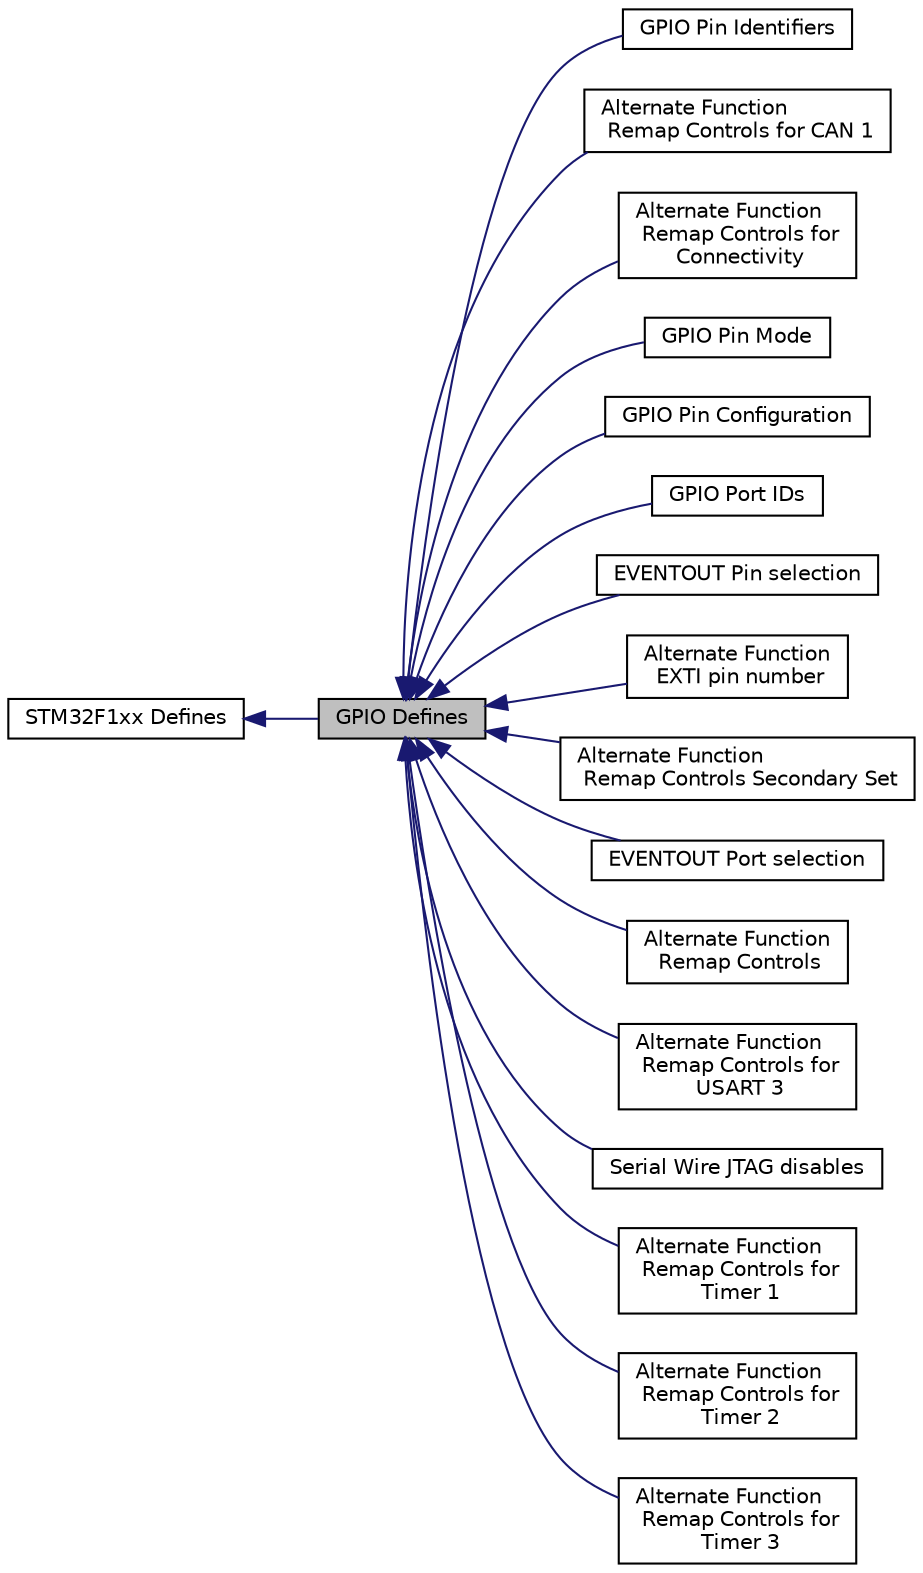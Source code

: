 digraph "GPIO Defines"
{
  edge [fontname="Helvetica",fontsize="10",labelfontname="Helvetica",labelfontsize="10"];
  node [fontname="Helvetica",fontsize="10",shape=record];
  rankdir=LR;
  Node17 [label="GPIO Pin Identifiers",height=0.2,width=0.4,color="black", fillcolor="white", style="filled",URL="$group__gpio__pin__id.html"];
  Node10 [label="Alternate Function\l Remap Controls for CAN 1",height=0.2,width=0.4,color="black", fillcolor="white", style="filled",URL="$group__afio__remap__can1.html"];
  Node7 [label="Alternate Function\l Remap Controls for\l Connectivity",height=0.2,width=0.4,color="black", fillcolor="white", style="filled",URL="$group__afio__remap__cld.html",tooltip="Line Devices only."];
  Node1 [label="STM32F1xx Defines",height=0.2,width=0.4,color="black", fillcolor="white", style="filled",URL="$group__STM32F1xx__defines.html",tooltip="Defined Constants and Types for the STM32F1xx series."];
  Node4 [label="GPIO Pin Mode",height=0.2,width=0.4,color="black", fillcolor="white", style="filled",URL="$group__gpio__mode.html"];
  Node3 [label="GPIO Pin Configuration",height=0.2,width=0.4,color="black", fillcolor="white", style="filled",URL="$group__gpio__cnf.html",tooltip="If mode specifies input, configuration can be."];
  Node2 [label="GPIO Port IDs",height=0.2,width=0.4,color="black", fillcolor="white", style="filled",URL="$group__gpio__port__id.html"];
  Node6 [label="EVENTOUT Pin selection",height=0.2,width=0.4,color="black", fillcolor="white", style="filled",URL="$group__afio__evcr__pin.html"];
  Node16 [label="Alternate Function\l EXTI pin number",height=0.2,width=0.4,color="black", fillcolor="white", style="filled",URL="$group__afio__exti.html"];
  Node0 [label="GPIO Defines",height=0.2,width=0.4,color="black", fillcolor="grey75", style="filled" fontcolor="black"];
  Node15 [label="Alternate Function\l Remap Controls Secondary Set",height=0.2,width=0.4,color="black", fillcolor="white", style="filled",URL="$group__afio__remap2.html"];
  Node5 [label="EVENTOUT Port selection",height=0.2,width=0.4,color="black", fillcolor="white", style="filled",URL="$group__afio__evcr__port.html"];
  Node9 [label="Alternate Function\l Remap Controls",height=0.2,width=0.4,color="black", fillcolor="white", style="filled",URL="$group__afio__remap.html"];
  Node14 [label="Alternate Function\l Remap Controls for\l USART 3",height=0.2,width=0.4,color="black", fillcolor="white", style="filled",URL="$group__afio__remap__usart3.html"];
  Node8 [label="Serial Wire JTAG disables",height=0.2,width=0.4,color="black", fillcolor="white", style="filled",URL="$group__afio__swj__disable.html"];
  Node13 [label="Alternate Function\l Remap Controls for\l Timer 1",height=0.2,width=0.4,color="black", fillcolor="white", style="filled",URL="$group__afio__remap__tim1.html"];
  Node12 [label="Alternate Function\l Remap Controls for\l Timer 2",height=0.2,width=0.4,color="black", fillcolor="white", style="filled",URL="$group__afio__remap__tim2.html"];
  Node11 [label="Alternate Function\l Remap Controls for\l Timer 3",height=0.2,width=0.4,color="black", fillcolor="white", style="filled",URL="$group__afio__remap__tim3.html"];
  Node1->Node0 [shape=plaintext, color="midnightblue", dir="back", style="solid"];
  Node0->Node2 [shape=plaintext, color="midnightblue", dir="back", style="solid"];
  Node0->Node3 [shape=plaintext, color="midnightblue", dir="back", style="solid"];
  Node0->Node4 [shape=plaintext, color="midnightblue", dir="back", style="solid"];
  Node0->Node5 [shape=plaintext, color="midnightblue", dir="back", style="solid"];
  Node0->Node6 [shape=plaintext, color="midnightblue", dir="back", style="solid"];
  Node0->Node7 [shape=plaintext, color="midnightblue", dir="back", style="solid"];
  Node0->Node8 [shape=plaintext, color="midnightblue", dir="back", style="solid"];
  Node0->Node9 [shape=plaintext, color="midnightblue", dir="back", style="solid"];
  Node0->Node10 [shape=plaintext, color="midnightblue", dir="back", style="solid"];
  Node0->Node11 [shape=plaintext, color="midnightblue", dir="back", style="solid"];
  Node0->Node12 [shape=plaintext, color="midnightblue", dir="back", style="solid"];
  Node0->Node13 [shape=plaintext, color="midnightblue", dir="back", style="solid"];
  Node0->Node14 [shape=plaintext, color="midnightblue", dir="back", style="solid"];
  Node0->Node15 [shape=plaintext, color="midnightblue", dir="back", style="solid"];
  Node0->Node16 [shape=plaintext, color="midnightblue", dir="back", style="solid"];
  Node0->Node17 [shape=plaintext, color="midnightblue", dir="back", style="solid"];
}
